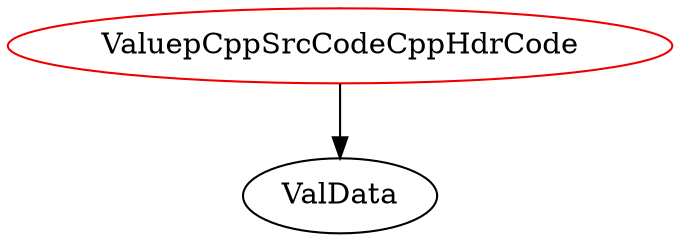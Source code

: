 digraph valuepcppsrccodecpphdrcode{
ValuepCppSrcCodeCppHdrCode -> ValData;
ValuepCppSrcCodeCppHdrCode	[shape=oval, color=red2, label="ValuepCppSrcCodeCppHdrCode"];
}
